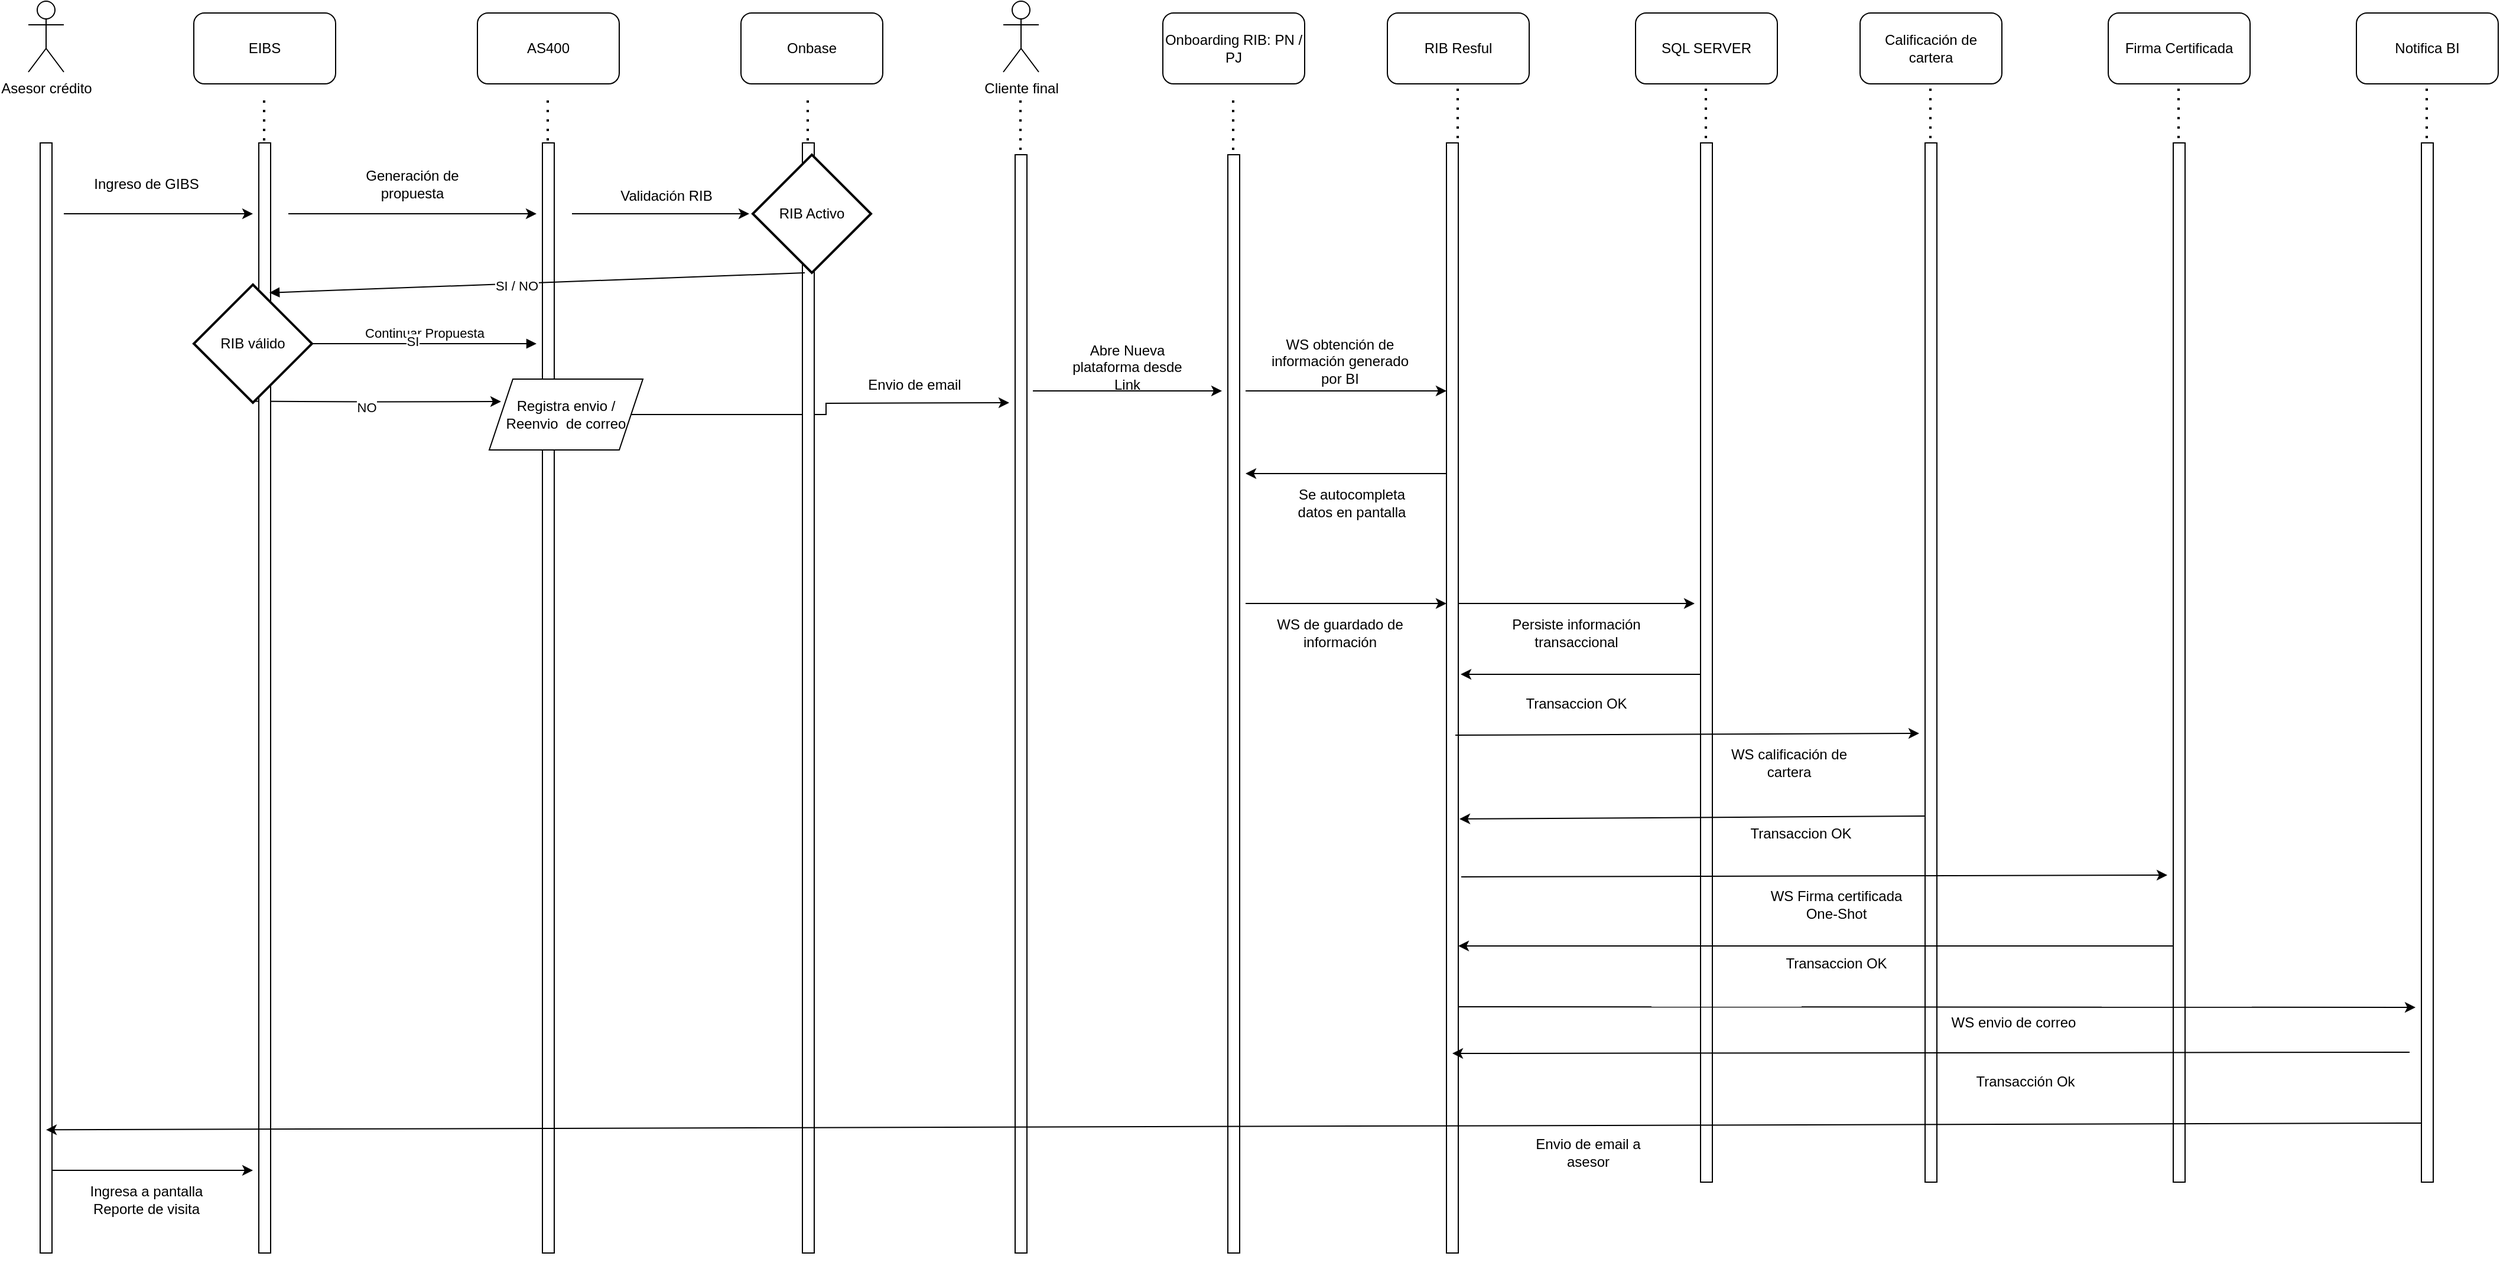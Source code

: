 <mxfile version="24.7.17">
  <diagram name="Página-1" id="44d8g9lSze5oJh3nbTJO">
    <mxGraphModel dx="1674" dy="746" grid="1" gridSize="10" guides="1" tooltips="1" connect="1" arrows="1" fold="1" page="1" pageScale="1" pageWidth="827" pageHeight="1169" math="0" shadow="0">
      <root>
        <mxCell id="0" />
        <mxCell id="1" parent="0" />
        <mxCell id="YaiJavYs_ZO8TBzmR0Fi-1" value="Asesor crédito" style="shape=umlActor;verticalLabelPosition=bottom;verticalAlign=top;html=1;outlineConnect=0;" parent="1" vertex="1">
          <mxGeometry x="80" y="110" width="30" height="60" as="geometry" />
        </mxCell>
        <mxCell id="YaiJavYs_ZO8TBzmR0Fi-13" value="" style="group" parent="1" vertex="1" connectable="0">
          <mxGeometry x="1230" y="120" width="120" height="1050" as="geometry" />
        </mxCell>
        <mxCell id="YaiJavYs_ZO8TBzmR0Fi-8" value="RIB Resful" style="rounded=1;whiteSpace=wrap;html=1;" parent="YaiJavYs_ZO8TBzmR0Fi-13" vertex="1">
          <mxGeometry width="120" height="60" as="geometry" />
        </mxCell>
        <mxCell id="YaiJavYs_ZO8TBzmR0Fi-11" value="" style="endArrow=none;dashed=1;html=1;dashPattern=1 3;strokeWidth=2;rounded=0;" parent="YaiJavYs_ZO8TBzmR0Fi-13" edge="1">
          <mxGeometry width="50" height="50" relative="1" as="geometry">
            <mxPoint x="59.5" y="530" as="sourcePoint" />
            <mxPoint x="59.5" y="60" as="targetPoint" />
          </mxGeometry>
        </mxCell>
        <mxCell id="YaiJavYs_ZO8TBzmR0Fi-24" value="" style="rounded=0;whiteSpace=wrap;html=1;" parent="YaiJavYs_ZO8TBzmR0Fi-13" vertex="1">
          <mxGeometry x="50" y="110" width="10" height="940" as="geometry" />
        </mxCell>
        <mxCell id="6GTGhAp1K_8xXgokYNfH-21" value="" style="endArrow=classic;html=1;rounded=0;" edge="1" parent="YaiJavYs_ZO8TBzmR0Fi-13">
          <mxGeometry width="50" height="50" relative="1" as="geometry">
            <mxPoint x="50" y="390" as="sourcePoint" />
            <mxPoint x="-120" y="390" as="targetPoint" />
          </mxGeometry>
        </mxCell>
        <mxCell id="YaiJavYs_ZO8TBzmR0Fi-16" value="" style="group" parent="1" vertex="1" connectable="0">
          <mxGeometry x="1440" y="120" width="120" height="990" as="geometry" />
        </mxCell>
        <mxCell id="YaiJavYs_ZO8TBzmR0Fi-9" value="SQL SERVER" style="rounded=1;whiteSpace=wrap;html=1;" parent="YaiJavYs_ZO8TBzmR0Fi-16" vertex="1">
          <mxGeometry width="120" height="60" as="geometry" />
        </mxCell>
        <mxCell id="YaiJavYs_ZO8TBzmR0Fi-12" value="" style="endArrow=none;dashed=1;html=1;dashPattern=1 3;strokeWidth=2;rounded=0;" parent="YaiJavYs_ZO8TBzmR0Fi-16" edge="1">
          <mxGeometry width="50" height="50" relative="1" as="geometry">
            <mxPoint x="59.5" y="530" as="sourcePoint" />
            <mxPoint x="59.5" y="60" as="targetPoint" />
          </mxGeometry>
        </mxCell>
        <mxCell id="YaiJavYs_ZO8TBzmR0Fi-25" value="" style="rounded=0;whiteSpace=wrap;html=1;" parent="YaiJavYs_ZO8TBzmR0Fi-16" vertex="1">
          <mxGeometry x="55" y="110" width="10" height="880" as="geometry" />
        </mxCell>
        <mxCell id="YaiJavYs_ZO8TBzmR0Fi-17" value="" style="group" parent="1" vertex="1" connectable="0">
          <mxGeometry x="1040" y="130" width="120" height="1040" as="geometry" />
        </mxCell>
        <mxCell id="YaiJavYs_ZO8TBzmR0Fi-7" value="Onboarding RIB: PN / PJ" style="rounded=1;whiteSpace=wrap;html=1;" parent="YaiJavYs_ZO8TBzmR0Fi-17" vertex="1">
          <mxGeometry y="-10" width="120" height="60" as="geometry" />
        </mxCell>
        <mxCell id="YaiJavYs_ZO8TBzmR0Fi-10" value="" style="endArrow=none;dashed=1;html=1;dashPattern=1 3;strokeWidth=2;rounded=0;" parent="YaiJavYs_ZO8TBzmR0Fi-17" edge="1">
          <mxGeometry width="50" height="50" relative="1" as="geometry">
            <mxPoint x="59.5" y="530" as="sourcePoint" />
            <mxPoint x="59.5" y="60" as="targetPoint" />
          </mxGeometry>
        </mxCell>
        <mxCell id="YaiJavYs_ZO8TBzmR0Fi-23" value="" style="rounded=0;whiteSpace=wrap;html=1;" parent="YaiJavYs_ZO8TBzmR0Fi-17" vertex="1">
          <mxGeometry x="55" y="110" width="10" height="930" as="geometry" />
        </mxCell>
        <mxCell id="6GTGhAp1K_8xXgokYNfH-19" value="" style="endArrow=classic;html=1;rounded=0;" edge="1" parent="YaiJavYs_ZO8TBzmR0Fi-17">
          <mxGeometry width="50" height="50" relative="1" as="geometry">
            <mxPoint x="70" y="310" as="sourcePoint" />
            <mxPoint x="240" y="310" as="targetPoint" />
          </mxGeometry>
        </mxCell>
        <mxCell id="6GTGhAp1K_8xXgokYNfH-23" value="" style="endArrow=classic;html=1;rounded=0;" edge="1" parent="YaiJavYs_ZO8TBzmR0Fi-17">
          <mxGeometry width="50" height="50" relative="1" as="geometry">
            <mxPoint x="70" y="490" as="sourcePoint" />
            <mxPoint x="240" y="490" as="targetPoint" />
          </mxGeometry>
        </mxCell>
        <mxCell id="YaiJavYs_ZO8TBzmR0Fi-18" value="" style="group" parent="1" vertex="1" connectable="0">
          <mxGeometry x="460" y="120" width="200" height="1050" as="geometry" />
        </mxCell>
        <mxCell id="YaiJavYs_ZO8TBzmR0Fi-5" value="AS400" style="rounded=1;whiteSpace=wrap;html=1;" parent="YaiJavYs_ZO8TBzmR0Fi-18" vertex="1">
          <mxGeometry width="120" height="60" as="geometry" />
        </mxCell>
        <mxCell id="YaiJavYs_ZO8TBzmR0Fi-6" value="" style="endArrow=none;dashed=1;html=1;dashPattern=1 3;strokeWidth=2;rounded=0;" parent="YaiJavYs_ZO8TBzmR0Fi-18" edge="1">
          <mxGeometry width="50" height="50" relative="1" as="geometry">
            <mxPoint x="59.5" y="540" as="sourcePoint" />
            <mxPoint x="59.5" y="70" as="targetPoint" />
          </mxGeometry>
        </mxCell>
        <mxCell id="YaiJavYs_ZO8TBzmR0Fi-22" value="" style="rounded=0;whiteSpace=wrap;html=1;" parent="YaiJavYs_ZO8TBzmR0Fi-18" vertex="1">
          <mxGeometry x="55" y="110" width="10" height="940" as="geometry" />
        </mxCell>
        <mxCell id="YaiJavYs_ZO8TBzmR0Fi-38" value="Validación RIB" style="text;html=1;align=center;verticalAlign=middle;whiteSpace=wrap;rounded=0;" parent="YaiJavYs_ZO8TBzmR0Fi-18" vertex="1">
          <mxGeometry x="120" y="140" width="80" height="30" as="geometry" />
        </mxCell>
        <mxCell id="6GTGhAp1K_8xXgokYNfH-4" style="edgeStyle=orthogonalEdgeStyle;rounded=0;orthogonalLoop=1;jettySize=auto;html=1;" edge="1" parent="YaiJavYs_ZO8TBzmR0Fi-18">
          <mxGeometry relative="1" as="geometry">
            <mxPoint x="20" y="329" as="targetPoint" />
            <mxPoint x="-190.5" y="328.8" as="sourcePoint" />
          </mxGeometry>
        </mxCell>
        <mxCell id="6GTGhAp1K_8xXgokYNfH-5" value="NO" style="edgeLabel;html=1;align=center;verticalAlign=middle;resizable=0;points=[];" vertex="1" connectable="0" parent="6GTGhAp1K_8xXgokYNfH-4">
          <mxGeometry x="-0.083" y="-4" relative="1" as="geometry">
            <mxPoint as="offset" />
          </mxGeometry>
        </mxCell>
        <mxCell id="6GTGhAp1K_8xXgokYNfH-40" style="edgeStyle=orthogonalEdgeStyle;rounded=0;orthogonalLoop=1;jettySize=auto;html=1;" edge="1" parent="YaiJavYs_ZO8TBzmR0Fi-18" source="6GTGhAp1K_8xXgokYNfH-39">
          <mxGeometry relative="1" as="geometry">
            <mxPoint x="450" y="330" as="targetPoint" />
          </mxGeometry>
        </mxCell>
        <mxCell id="6GTGhAp1K_8xXgokYNfH-39" value="Registra envio / Reenvio&amp;nbsp; de correo" style="shape=parallelogram;perimeter=parallelogramPerimeter;whiteSpace=wrap;html=1;fixedSize=1;" vertex="1" parent="YaiJavYs_ZO8TBzmR0Fi-18">
          <mxGeometry x="10" y="310" width="130" height="60" as="geometry" />
        </mxCell>
        <mxCell id="YaiJavYs_ZO8TBzmR0Fi-19" value="" style="group" parent="1" vertex="1" connectable="0">
          <mxGeometry x="220" y="120" width="120" height="1050" as="geometry" />
        </mxCell>
        <mxCell id="YaiJavYs_ZO8TBzmR0Fi-2" value="" style="endArrow=none;dashed=1;html=1;dashPattern=1 3;strokeWidth=2;rounded=0;" parent="YaiJavYs_ZO8TBzmR0Fi-19" edge="1">
          <mxGeometry width="50" height="50" relative="1" as="geometry">
            <mxPoint x="59.5" y="540" as="sourcePoint" />
            <mxPoint x="59.5" y="70" as="targetPoint" />
          </mxGeometry>
        </mxCell>
        <mxCell id="YaiJavYs_ZO8TBzmR0Fi-4" value="EIBS" style="rounded=1;whiteSpace=wrap;html=1;" parent="YaiJavYs_ZO8TBzmR0Fi-19" vertex="1">
          <mxGeometry width="120" height="60" as="geometry" />
        </mxCell>
        <mxCell id="YaiJavYs_ZO8TBzmR0Fi-21" value="" style="rounded=0;whiteSpace=wrap;html=1;" parent="YaiJavYs_ZO8TBzmR0Fi-19" vertex="1">
          <mxGeometry x="55" y="110" width="10" height="940" as="geometry" />
        </mxCell>
        <mxCell id="YaiJavYs_ZO8TBzmR0Fi-28" value="Ingreso de GIBS" style="text;html=1;align=center;verticalAlign=middle;whiteSpace=wrap;rounded=0;" parent="YaiJavYs_ZO8TBzmR0Fi-19" vertex="1">
          <mxGeometry x="-100" y="130" width="120" height="30" as="geometry" />
        </mxCell>
        <mxCell id="YaiJavYs_ZO8TBzmR0Fi-72" value="Continuar Propuesta" style="html=1;verticalAlign=bottom;endArrow=block;curved=0;rounded=0;" parent="YaiJavYs_ZO8TBzmR0Fi-19" edge="1" source="6GTGhAp1K_8xXgokYNfH-1">
          <mxGeometry width="80" relative="1" as="geometry">
            <mxPoint x="70" y="280" as="sourcePoint" />
            <mxPoint x="290" y="280" as="targetPoint" />
          </mxGeometry>
        </mxCell>
        <mxCell id="6GTGhAp1K_8xXgokYNfH-3" value="SI" style="edgeLabel;html=1;align=center;verticalAlign=middle;resizable=0;points=[];" vertex="1" connectable="0" parent="YaiJavYs_ZO8TBzmR0Fi-72">
          <mxGeometry x="-0.105" y="2" relative="1" as="geometry">
            <mxPoint as="offset" />
          </mxGeometry>
        </mxCell>
        <mxCell id="6GTGhAp1K_8xXgokYNfH-1" value="RIB válido" style="strokeWidth=2;html=1;shape=mxgraph.flowchart.decision;whiteSpace=wrap;" vertex="1" parent="YaiJavYs_ZO8TBzmR0Fi-19">
          <mxGeometry y="230" width="100" height="100" as="geometry" />
        </mxCell>
        <mxCell id="YaiJavYs_ZO8TBzmR0Fi-20" value="" style="rounded=0;whiteSpace=wrap;html=1;" parent="1" vertex="1">
          <mxGeometry x="90" y="230" width="10" height="940" as="geometry" />
        </mxCell>
        <mxCell id="YaiJavYs_ZO8TBzmR0Fi-26" value="" style="endArrow=classic;html=1;rounded=0;" parent="1" edge="1">
          <mxGeometry width="50" height="50" relative="1" as="geometry">
            <mxPoint x="110" y="290" as="sourcePoint" />
            <mxPoint x="270" y="290" as="targetPoint" />
          </mxGeometry>
        </mxCell>
        <mxCell id="YaiJavYs_ZO8TBzmR0Fi-27" value="" style="endArrow=classic;html=1;rounded=0;" parent="1" edge="1">
          <mxGeometry width="50" height="50" relative="1" as="geometry">
            <mxPoint x="300" y="290" as="sourcePoint" />
            <mxPoint x="510" y="290" as="targetPoint" />
          </mxGeometry>
        </mxCell>
        <mxCell id="YaiJavYs_ZO8TBzmR0Fi-29" value="Generación de propuesta" style="text;html=1;align=center;verticalAlign=middle;whiteSpace=wrap;rounded=0;" parent="1" vertex="1">
          <mxGeometry x="360" y="250" width="90" height="30" as="geometry" />
        </mxCell>
        <mxCell id="YaiJavYs_ZO8TBzmR0Fi-31" value="" style="group" parent="1" vertex="1" connectable="0">
          <mxGeometry x="680" y="120" width="120" height="1050" as="geometry" />
        </mxCell>
        <mxCell id="YaiJavYs_ZO8TBzmR0Fi-32" value="Onbase" style="rounded=1;whiteSpace=wrap;html=1;" parent="YaiJavYs_ZO8TBzmR0Fi-31" vertex="1">
          <mxGeometry x="3" width="120" height="60" as="geometry" />
        </mxCell>
        <mxCell id="YaiJavYs_ZO8TBzmR0Fi-33" value="" style="endArrow=none;dashed=1;html=1;dashPattern=1 3;strokeWidth=2;rounded=0;" parent="YaiJavYs_ZO8TBzmR0Fi-31" edge="1">
          <mxGeometry width="50" height="50" relative="1" as="geometry">
            <mxPoint x="59.5" y="540" as="sourcePoint" />
            <mxPoint x="59.5" y="70" as="targetPoint" />
          </mxGeometry>
        </mxCell>
        <mxCell id="YaiJavYs_ZO8TBzmR0Fi-34" value="" style="rounded=0;whiteSpace=wrap;html=1;" parent="YaiJavYs_ZO8TBzmR0Fi-31" vertex="1">
          <mxGeometry x="55" y="110" width="10" height="940" as="geometry" />
        </mxCell>
        <mxCell id="YaiJavYs_ZO8TBzmR0Fi-53" value="RIB Activo" style="strokeWidth=2;html=1;shape=mxgraph.flowchart.decision;whiteSpace=wrap;direction=south;" parent="YaiJavYs_ZO8TBzmR0Fi-31" vertex="1">
          <mxGeometry x="13" y="120" width="100" height="100" as="geometry" />
        </mxCell>
        <mxCell id="YaiJavYs_ZO8TBzmR0Fi-35" value="" style="endArrow=classic;html=1;rounded=0;" parent="1" edge="1">
          <mxGeometry width="50" height="50" relative="1" as="geometry">
            <mxPoint x="540" y="290" as="sourcePoint" />
            <mxPoint x="690" y="290" as="targetPoint" />
          </mxGeometry>
        </mxCell>
        <mxCell id="YaiJavYs_ZO8TBzmR0Fi-66" value="" style="html=1;verticalAlign=bottom;endArrow=block;curved=0;rounded=0;entryX=0.9;entryY=0.135;entryDx=0;entryDy=0;entryPerimeter=0;exitX=1;exitY=0.56;exitDx=0;exitDy=0;exitPerimeter=0;" parent="1" source="YaiJavYs_ZO8TBzmR0Fi-53" target="YaiJavYs_ZO8TBzmR0Fi-21" edge="1">
          <mxGeometry width="80" relative="1" as="geometry">
            <mxPoint x="745" y="350" as="sourcePoint" />
            <mxPoint x="530" y="350" as="targetPoint" />
          </mxGeometry>
        </mxCell>
        <mxCell id="YaiJavYs_ZO8TBzmR0Fi-67" value="SI / NO" style="edgeLabel;html=1;align=center;verticalAlign=middle;resizable=0;points=[];" parent="YaiJavYs_ZO8TBzmR0Fi-66" vertex="1" connectable="0">
          <mxGeometry x="0.079" y="2" relative="1" as="geometry">
            <mxPoint as="offset" />
          </mxGeometry>
        </mxCell>
        <mxCell id="6GTGhAp1K_8xXgokYNfH-7" value="Envio de email" style="text;html=1;align=center;verticalAlign=middle;whiteSpace=wrap;rounded=0;" vertex="1" parent="1">
          <mxGeometry x="770" y="420" width="120" height="30" as="geometry" />
        </mxCell>
        <mxCell id="6GTGhAp1K_8xXgokYNfH-11" value="" style="group" vertex="1" connectable="0" parent="1">
          <mxGeometry x="860" y="130" width="120" height="1050" as="geometry" />
        </mxCell>
        <mxCell id="6GTGhAp1K_8xXgokYNfH-13" value="" style="endArrow=none;dashed=1;html=1;dashPattern=1 3;strokeWidth=2;rounded=0;" edge="1" parent="6GTGhAp1K_8xXgokYNfH-11">
          <mxGeometry width="50" height="50" relative="1" as="geometry">
            <mxPoint x="59.5" y="530" as="sourcePoint" />
            <mxPoint x="59.5" y="60" as="targetPoint" />
          </mxGeometry>
        </mxCell>
        <mxCell id="6GTGhAp1K_8xXgokYNfH-14" value="" style="rounded=0;whiteSpace=wrap;html=1;" vertex="1" parent="6GTGhAp1K_8xXgokYNfH-11">
          <mxGeometry x="55" y="110" width="10" height="930" as="geometry" />
        </mxCell>
        <mxCell id="6GTGhAp1K_8xXgokYNfH-15" value="Cliente final" style="shape=umlActor;verticalLabelPosition=bottom;verticalAlign=top;html=1;outlineConnect=0;" vertex="1" parent="6GTGhAp1K_8xXgokYNfH-11">
          <mxGeometry x="45" y="-20" width="30" height="60" as="geometry" />
        </mxCell>
        <mxCell id="6GTGhAp1K_8xXgokYNfH-17" value="" style="endArrow=classic;html=1;rounded=0;" edge="1" parent="6GTGhAp1K_8xXgokYNfH-11">
          <mxGeometry width="50" height="50" relative="1" as="geometry">
            <mxPoint x="70" y="310" as="sourcePoint" />
            <mxPoint x="230" y="310" as="targetPoint" />
          </mxGeometry>
        </mxCell>
        <mxCell id="6GTGhAp1K_8xXgokYNfH-18" value="Abre Nueva plataforma desde Link" style="text;html=1;align=center;verticalAlign=middle;whiteSpace=wrap;rounded=0;" vertex="1" parent="1">
          <mxGeometry x="950" y="405" width="120" height="30" as="geometry" />
        </mxCell>
        <mxCell id="6GTGhAp1K_8xXgokYNfH-20" value="WS obtención de información generado por BI" style="text;html=1;align=center;verticalAlign=middle;whiteSpace=wrap;rounded=0;" vertex="1" parent="1">
          <mxGeometry x="1130" y="400" width="120" height="30" as="geometry" />
        </mxCell>
        <mxCell id="6GTGhAp1K_8xXgokYNfH-22" value="Se autocompleta datos en pantalla" style="text;html=1;align=center;verticalAlign=middle;whiteSpace=wrap;rounded=0;" vertex="1" parent="1">
          <mxGeometry x="1140" y="520" width="120" height="30" as="geometry" />
        </mxCell>
        <mxCell id="6GTGhAp1K_8xXgokYNfH-24" value="WS de guardado de información" style="text;html=1;align=center;verticalAlign=middle;whiteSpace=wrap;rounded=0;" vertex="1" parent="1">
          <mxGeometry x="1130" y="630" width="120" height="30" as="geometry" />
        </mxCell>
        <mxCell id="6GTGhAp1K_8xXgokYNfH-25" value="" style="endArrow=classic;html=1;rounded=0;" edge="1" parent="1">
          <mxGeometry width="50" height="50" relative="1" as="geometry">
            <mxPoint x="1290" y="620" as="sourcePoint" />
            <mxPoint x="1490" y="620" as="targetPoint" />
          </mxGeometry>
        </mxCell>
        <mxCell id="6GTGhAp1K_8xXgokYNfH-26" value="Persiste información transaccional" style="text;html=1;align=center;verticalAlign=middle;whiteSpace=wrap;rounded=0;" vertex="1" parent="1">
          <mxGeometry x="1330" y="630" width="120" height="30" as="geometry" />
        </mxCell>
        <mxCell id="6GTGhAp1K_8xXgokYNfH-27" value="" style="group" vertex="1" connectable="0" parent="1">
          <mxGeometry x="1630" y="120" width="120" height="990" as="geometry" />
        </mxCell>
        <mxCell id="6GTGhAp1K_8xXgokYNfH-28" value="Calificación de cartera" style="rounded=1;whiteSpace=wrap;html=1;" vertex="1" parent="6GTGhAp1K_8xXgokYNfH-27">
          <mxGeometry width="120" height="60" as="geometry" />
        </mxCell>
        <mxCell id="6GTGhAp1K_8xXgokYNfH-29" value="" style="endArrow=none;dashed=1;html=1;dashPattern=1 3;strokeWidth=2;rounded=0;" edge="1" parent="6GTGhAp1K_8xXgokYNfH-27">
          <mxGeometry width="50" height="50" relative="1" as="geometry">
            <mxPoint x="59.5" y="530" as="sourcePoint" />
            <mxPoint x="59.5" y="60" as="targetPoint" />
          </mxGeometry>
        </mxCell>
        <mxCell id="6GTGhAp1K_8xXgokYNfH-30" value="" style="rounded=0;whiteSpace=wrap;html=1;" vertex="1" parent="6GTGhAp1K_8xXgokYNfH-27">
          <mxGeometry x="55" y="110" width="10" height="880" as="geometry" />
        </mxCell>
        <mxCell id="6GTGhAp1K_8xXgokYNfH-45" value="" style="endArrow=classic;html=1;rounded=0;entryX=1.1;entryY=0.609;entryDx=0;entryDy=0;entryPerimeter=0;" edge="1" parent="6GTGhAp1K_8xXgokYNfH-27" target="YaiJavYs_ZO8TBzmR0Fi-24">
          <mxGeometry width="50" height="50" relative="1" as="geometry">
            <mxPoint x="55" y="680" as="sourcePoint" />
            <mxPoint x="-148" y="680" as="targetPoint" />
          </mxGeometry>
        </mxCell>
        <mxCell id="6GTGhAp1K_8xXgokYNfH-48" value="" style="endArrow=classic;html=1;rounded=0;" edge="1" parent="6GTGhAp1K_8xXgokYNfH-27">
          <mxGeometry width="50" height="50" relative="1" as="geometry">
            <mxPoint x="-337.5" y="731.5" as="sourcePoint" />
            <mxPoint x="260" y="730" as="targetPoint" />
          </mxGeometry>
        </mxCell>
        <mxCell id="6GTGhAp1K_8xXgokYNfH-49" value="WS Firma certificada One-Shot" style="text;html=1;align=center;verticalAlign=middle;whiteSpace=wrap;rounded=0;" vertex="1" parent="6GTGhAp1K_8xXgokYNfH-27">
          <mxGeometry x="-80" y="740" width="120" height="30" as="geometry" />
        </mxCell>
        <mxCell id="6GTGhAp1K_8xXgokYNfH-50" value="" style="endArrow=classic;html=1;rounded=0;" edge="1" parent="6GTGhAp1K_8xXgokYNfH-27">
          <mxGeometry width="50" height="50" relative="1" as="geometry">
            <mxPoint x="265" y="790" as="sourcePoint" />
            <mxPoint x="-340" y="790" as="targetPoint" />
          </mxGeometry>
        </mxCell>
        <mxCell id="6GTGhAp1K_8xXgokYNfH-31" value="" style="group" vertex="1" connectable="0" parent="1">
          <mxGeometry x="2050" y="120" width="120" height="990" as="geometry" />
        </mxCell>
        <mxCell id="6GTGhAp1K_8xXgokYNfH-32" value="Notifica BI" style="rounded=1;whiteSpace=wrap;html=1;" vertex="1" parent="6GTGhAp1K_8xXgokYNfH-31">
          <mxGeometry width="120" height="60" as="geometry" />
        </mxCell>
        <mxCell id="6GTGhAp1K_8xXgokYNfH-33" value="" style="endArrow=none;dashed=1;html=1;dashPattern=1 3;strokeWidth=2;rounded=0;" edge="1" parent="6GTGhAp1K_8xXgokYNfH-31">
          <mxGeometry width="50" height="50" relative="1" as="geometry">
            <mxPoint x="59.5" y="530" as="sourcePoint" />
            <mxPoint x="59.5" y="60" as="targetPoint" />
          </mxGeometry>
        </mxCell>
        <mxCell id="6GTGhAp1K_8xXgokYNfH-34" value="" style="rounded=0;whiteSpace=wrap;html=1;" vertex="1" parent="6GTGhAp1K_8xXgokYNfH-31">
          <mxGeometry x="55" y="110" width="10" height="880" as="geometry" />
        </mxCell>
        <mxCell id="6GTGhAp1K_8xXgokYNfH-35" value="" style="group" vertex="1" connectable="0" parent="1">
          <mxGeometry x="1840" y="120" width="120" height="990" as="geometry" />
        </mxCell>
        <mxCell id="6GTGhAp1K_8xXgokYNfH-36" value="Firma Certificada" style="rounded=1;whiteSpace=wrap;html=1;" vertex="1" parent="6GTGhAp1K_8xXgokYNfH-35">
          <mxGeometry width="120" height="60" as="geometry" />
        </mxCell>
        <mxCell id="6GTGhAp1K_8xXgokYNfH-37" value="" style="endArrow=none;dashed=1;html=1;dashPattern=1 3;strokeWidth=2;rounded=0;" edge="1" parent="6GTGhAp1K_8xXgokYNfH-35">
          <mxGeometry width="50" height="50" relative="1" as="geometry">
            <mxPoint x="59.5" y="530" as="sourcePoint" />
            <mxPoint x="59.5" y="60" as="targetPoint" />
          </mxGeometry>
        </mxCell>
        <mxCell id="6GTGhAp1K_8xXgokYNfH-38" value="" style="rounded=0;whiteSpace=wrap;html=1;" vertex="1" parent="6GTGhAp1K_8xXgokYNfH-35">
          <mxGeometry x="55" y="110" width="10" height="880" as="geometry" />
        </mxCell>
        <mxCell id="6GTGhAp1K_8xXgokYNfH-56" value="" style="endArrow=classic;html=1;rounded=0;entryX=0.5;entryY=0.889;entryDx=0;entryDy=0;entryPerimeter=0;" edge="1" parent="6GTGhAp1K_8xXgokYNfH-35" target="YaiJavYs_ZO8TBzmR0Fi-20">
          <mxGeometry width="50" height="50" relative="1" as="geometry">
            <mxPoint x="265" y="940" as="sourcePoint" />
            <mxPoint x="-1530" y="941" as="targetPoint" />
          </mxGeometry>
        </mxCell>
        <mxCell id="6GTGhAp1K_8xXgokYNfH-42" value="Transaccion OK" style="text;html=1;align=center;verticalAlign=middle;whiteSpace=wrap;rounded=0;" vertex="1" parent="1">
          <mxGeometry x="1330" y="690" width="120" height="30" as="geometry" />
        </mxCell>
        <mxCell id="6GTGhAp1K_8xXgokYNfH-43" value="" style="endArrow=classic;html=1;rounded=0;" edge="1" parent="1">
          <mxGeometry width="50" height="50" relative="1" as="geometry">
            <mxPoint x="1287.5" y="731.5" as="sourcePoint" />
            <mxPoint x="1680" y="730" as="targetPoint" />
          </mxGeometry>
        </mxCell>
        <mxCell id="6GTGhAp1K_8xXgokYNfH-41" value="" style="endArrow=classic;html=1;rounded=0;" edge="1" parent="1">
          <mxGeometry width="50" height="50" relative="1" as="geometry">
            <mxPoint x="1495" y="680" as="sourcePoint" />
            <mxPoint x="1292" y="680" as="targetPoint" />
          </mxGeometry>
        </mxCell>
        <mxCell id="6GTGhAp1K_8xXgokYNfH-44" value="WS calificación de cartera" style="text;html=1;align=center;verticalAlign=middle;whiteSpace=wrap;rounded=0;" vertex="1" parent="1">
          <mxGeometry x="1510" y="740" width="120" height="30" as="geometry" />
        </mxCell>
        <mxCell id="6GTGhAp1K_8xXgokYNfH-46" value="Transaccion OK" style="text;html=1;align=center;verticalAlign=middle;whiteSpace=wrap;rounded=0;" vertex="1" parent="1">
          <mxGeometry x="1520" y="800" width="120" height="30" as="geometry" />
        </mxCell>
        <mxCell id="6GTGhAp1K_8xXgokYNfH-51" value="Transaccion OK" style="text;html=1;align=center;verticalAlign=middle;whiteSpace=wrap;rounded=0;" vertex="1" parent="1">
          <mxGeometry x="1550" y="910" width="120" height="30" as="geometry" />
        </mxCell>
        <mxCell id="6GTGhAp1K_8xXgokYNfH-52" value="" style="endArrow=classic;html=1;rounded=0;" edge="1" parent="1">
          <mxGeometry width="50" height="50" relative="1" as="geometry">
            <mxPoint x="1290" y="961.5" as="sourcePoint" />
            <mxPoint x="2100" y="962" as="targetPoint" />
          </mxGeometry>
        </mxCell>
        <mxCell id="6GTGhAp1K_8xXgokYNfH-53" value="WS envio de correo" style="text;html=1;align=center;verticalAlign=middle;whiteSpace=wrap;rounded=0;" vertex="1" parent="1">
          <mxGeometry x="1700" y="960" width="120" height="30" as="geometry" />
        </mxCell>
        <mxCell id="6GTGhAp1K_8xXgokYNfH-55" value="Transacción Ok" style="text;html=1;align=center;verticalAlign=middle;whiteSpace=wrap;rounded=0;" vertex="1" parent="1">
          <mxGeometry x="1710" y="1010" width="120" height="30" as="geometry" />
        </mxCell>
        <mxCell id="6GTGhAp1K_8xXgokYNfH-54" value="" style="endArrow=classic;html=1;rounded=0;entryX=1.5;entryY=0.696;entryDx=0;entryDy=0;entryPerimeter=0;" edge="1" parent="1">
          <mxGeometry width="50" height="50" relative="1" as="geometry">
            <mxPoint x="2095" y="1000" as="sourcePoint" />
            <mxPoint x="1285" y="1001" as="targetPoint" />
          </mxGeometry>
        </mxCell>
        <mxCell id="6GTGhAp1K_8xXgokYNfH-57" value="Envio de email a asesor" style="text;html=1;align=center;verticalAlign=middle;whiteSpace=wrap;rounded=0;" vertex="1" parent="1">
          <mxGeometry x="1340" y="1070" width="120" height="30" as="geometry" />
        </mxCell>
        <mxCell id="6GTGhAp1K_8xXgokYNfH-58" value="" style="endArrow=classic;html=1;rounded=0;" edge="1" parent="1">
          <mxGeometry width="50" height="50" relative="1" as="geometry">
            <mxPoint x="100" y="1100" as="sourcePoint" />
            <mxPoint x="270" y="1100" as="targetPoint" />
          </mxGeometry>
        </mxCell>
        <mxCell id="6GTGhAp1K_8xXgokYNfH-59" value="Ingresa a pantalla Reporte de visita" style="text;html=1;align=center;verticalAlign=middle;whiteSpace=wrap;rounded=0;" vertex="1" parent="1">
          <mxGeometry x="120" y="1110" width="120" height="30" as="geometry" />
        </mxCell>
      </root>
    </mxGraphModel>
  </diagram>
</mxfile>
